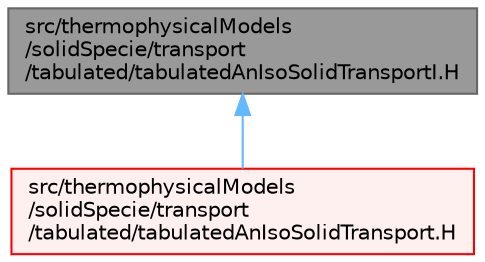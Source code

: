 digraph "src/thermophysicalModels/solidSpecie/transport/tabulated/tabulatedAnIsoSolidTransportI.H"
{
 // LATEX_PDF_SIZE
  bgcolor="transparent";
  edge [fontname=Helvetica,fontsize=10,labelfontname=Helvetica,labelfontsize=10];
  node [fontname=Helvetica,fontsize=10,shape=box,height=0.2,width=0.4];
  Node1 [id="Node000001",label="src/thermophysicalModels\l/solidSpecie/transport\l/tabulated/tabulatedAnIsoSolidTransportI.H",height=0.2,width=0.4,color="gray40", fillcolor="grey60", style="filled", fontcolor="black",tooltip=" "];
  Node1 -> Node2 [id="edge1_Node000001_Node000002",dir="back",color="steelblue1",style="solid",tooltip=" "];
  Node2 [id="Node000002",label="src/thermophysicalModels\l/solidSpecie/transport\l/tabulated/tabulatedAnIsoSolidTransport.H",height=0.2,width=0.4,color="red", fillcolor="#FFF0F0", style="filled",URL="$tabulatedAnIsoSolidTransport_8H.html",tooltip=" "];
}
